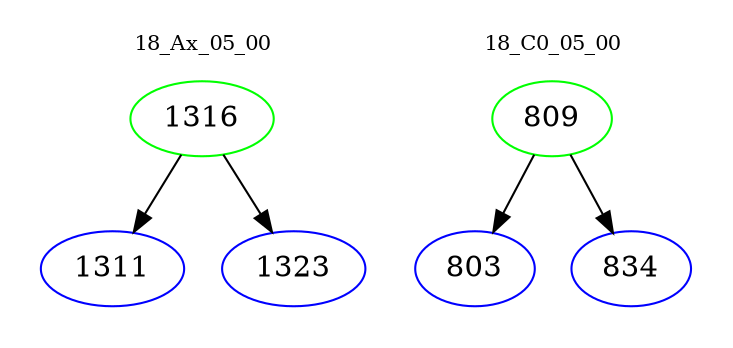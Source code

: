 digraph{
subgraph cluster_0 {
color = white
label = "18_Ax_05_00";
fontsize=10;
T0_1316 [label="1316", color="green"]
T0_1316 -> T0_1311 [color="black"]
T0_1311 [label="1311", color="blue"]
T0_1316 -> T0_1323 [color="black"]
T0_1323 [label="1323", color="blue"]
}
subgraph cluster_1 {
color = white
label = "18_C0_05_00";
fontsize=10;
T1_809 [label="809", color="green"]
T1_809 -> T1_803 [color="black"]
T1_803 [label="803", color="blue"]
T1_809 -> T1_834 [color="black"]
T1_834 [label="834", color="blue"]
}
}
